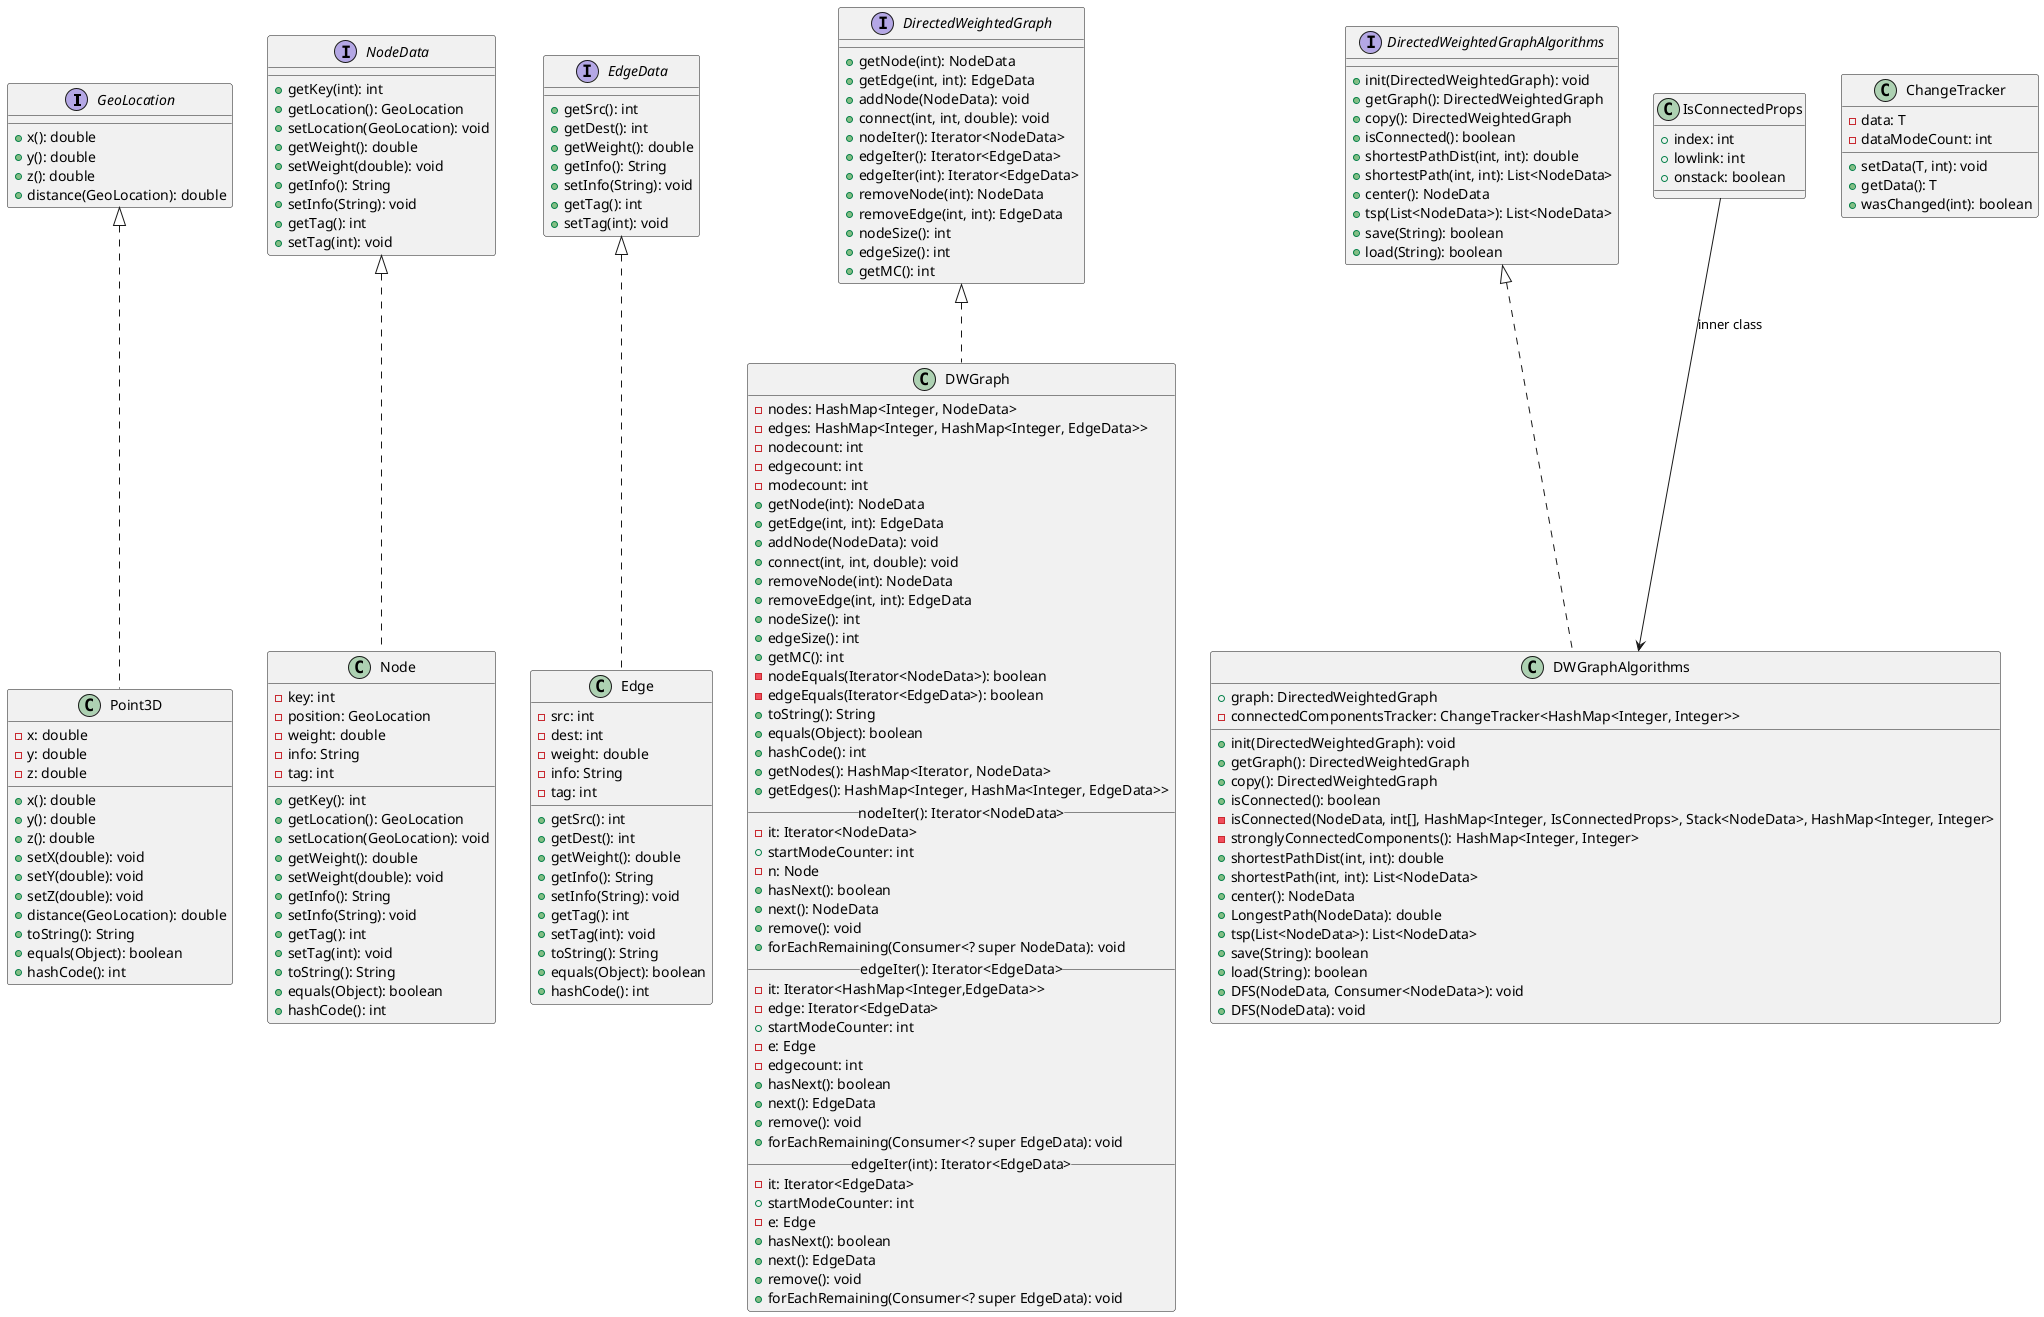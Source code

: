 @startuml
interface GeoLocation{
+x(): double
+y(): double
+z(): double
+distance(GeoLocation): double
}
interface NodeData{
+getKey(int): int
+getLocation(): GeoLocation
+setLocation(GeoLocation): void
+getWeight(): double
+setWeight(double): void
+getInfo(): String
+setInfo(String): void
+getTag(): int
+setTag(int): void
}
interface EdgeData{
+getSrc(): int
+getDest(): int
+getWeight(): double
+getInfo(): String
+setInfo(String): void
+getTag(): int
+setTag(int): void
}
interface DirectedWeightedGraph{
+getNode(int): NodeData
+getEdge(int, int): EdgeData
+addNode(NodeData): void
+connect(int, int, double): void
+nodeIter(): Iterator<NodeData>
+edgeIter(): Iterator<EdgeData>
+edgeIter(int): Iterator<EdgeData>
+removeNode(int): NodeData
+removeEdge(int, int): EdgeData
+nodeSize(): int
+edgeSize(): int
+getMC(): int
}
interface DirectedWeightedGraphAlgorithms{
+init(DirectedWeightedGraph): void
+getGraph(): DirectedWeightedGraph
+copy(): DirectedWeightedGraph
+isConnected(): boolean
+shortestPathDist(int, int): double
+shortestPath(int, int): List<NodeData>
+center(): NodeData
+tsp(List<NodeData>): List<NodeData>
+save(String): boolean
+load(String): boolean
}
Class Point3D implements GeoLocation{
-x: double
-y: double
-z: double
+x(): double
+y(): double
+z(): double
+setX(double): void
+setY(double): void
+setZ(double): void
+distance(GeoLocation): double
+toString(): String
+equals(Object): boolean
+hashCode(): int
}
class Node implements NodeData{
-key: int
-position: GeoLocation
-weight: double
-info: String
-tag: int
+getKey(): int
+getLocation(): GeoLocation
+setLocation(GeoLocation): void
+getWeight(): double
+setWeight(double): void
+getInfo(): String
+setInfo(String): void
+getTag(): int
+setTag(int): void
+toString(): String
+equals(Object): boolean
+hashCode(): int
}
class Edge implements EdgeData{
-src: int
-dest: int
-weight: double
-info: String
-tag: int
+getSrc(): int
+getDest(): int
+getWeight(): double
+getInfo(): String
+setInfo(String): void
+getTag(): int
+setTag(int): void
+toString(): String
+equals(Object): boolean
+hashCode(): int
}
class DWGraph implements DirectedWeightedGraph{
-nodes: HashMap<Integer, NodeData>
-edges: HashMap<Integer, HashMap<Integer, EdgeData>>
-nodecount: int
-edgecount: int
-modecount: int
+getNode(int): NodeData
+getEdge(int, int): EdgeData
+addNode(NodeData): void
+connect(int, int, double): void
+removeNode(int): NodeData
+removeEdge(int, int): EdgeData
+nodeSize(): int
+edgeSize(): int
+getMC(): int
-nodeEquals(Iterator<NodeData>): boolean
-edgeEquals(Iterator<EdgeData>): boolean
+toString(): String
+equals(Object): boolean
+hashCode(): int
+getNodes(): HashMap<Iterator, NodeData>
+getEdges(): HashMap<Integer, HashMa<Integer, EdgeData>>
__ nodeIter(): Iterator<NodeData> __
-it: Iterator<NodeData>
+startModeCounter: int
-n: Node
+hasNext(): boolean
+next(): NodeData
+remove(): void
+forEachRemaining(Consumer<? super NodeData): void
__ edgeIter(): Iterator<EdgeData> __
-it: Iterator<HashMap<Integer,EdgeData>>
-edge: Iterator<EdgeData>
+startModeCounter: int
-e: Edge
-edgecount: int
+hasNext(): boolean
+next(): EdgeData
+remove(): void
+forEachRemaining(Consumer<? super EdgeData): void
__ edgeIter(int): Iterator<EdgeData> __
-it: Iterator<EdgeData>
+startModeCounter: int
-e: Edge
+hasNext(): boolean
+next(): EdgeData
+remove(): void
+forEachRemaining(Consumer<? super EdgeData): void
}
class DWGraphAlgorithms implements DirectedWeightedGraphAlgorithms{
+graph: DirectedWeightedGraph
-connectedComponentsTracker: ChangeTracker<HashMap<Integer, Integer>>
+init(DirectedWeightedGraph): void
+getGraph(): DirectedWeightedGraph
+copy(): DirectedWeightedGraph
+isConnected(): boolean
-isConnected(NodeData, int[], HashMap<Integer, IsConnectedProps>, Stack<NodeData>, HashMap<Integer, Integer>
-stronglyConnectedComponents(): HashMap<Integer, Integer>
+shortestPathDist(int, int): double
+shortestPath(int, int): List<NodeData>
+center(): NodeData
+LongestPath(NodeData): double
+tsp(List<NodeData>): List<NodeData>
+save(String): boolean
+load(String): boolean
+DFS(NodeData, Consumer<NodeData>): void
+DFS(NodeData): void
}
IsConnectedProps --> DWGraphAlgorithms: inner class
class IsConnectedProps{
+index: int
+lowlink: int
+onstack: boolean
}
class ChangeTracker{
-data: T
-dataModeCount: int
+setData(T, int): void
+getData(): T
+wasChanged(int): boolean
}
@enduml